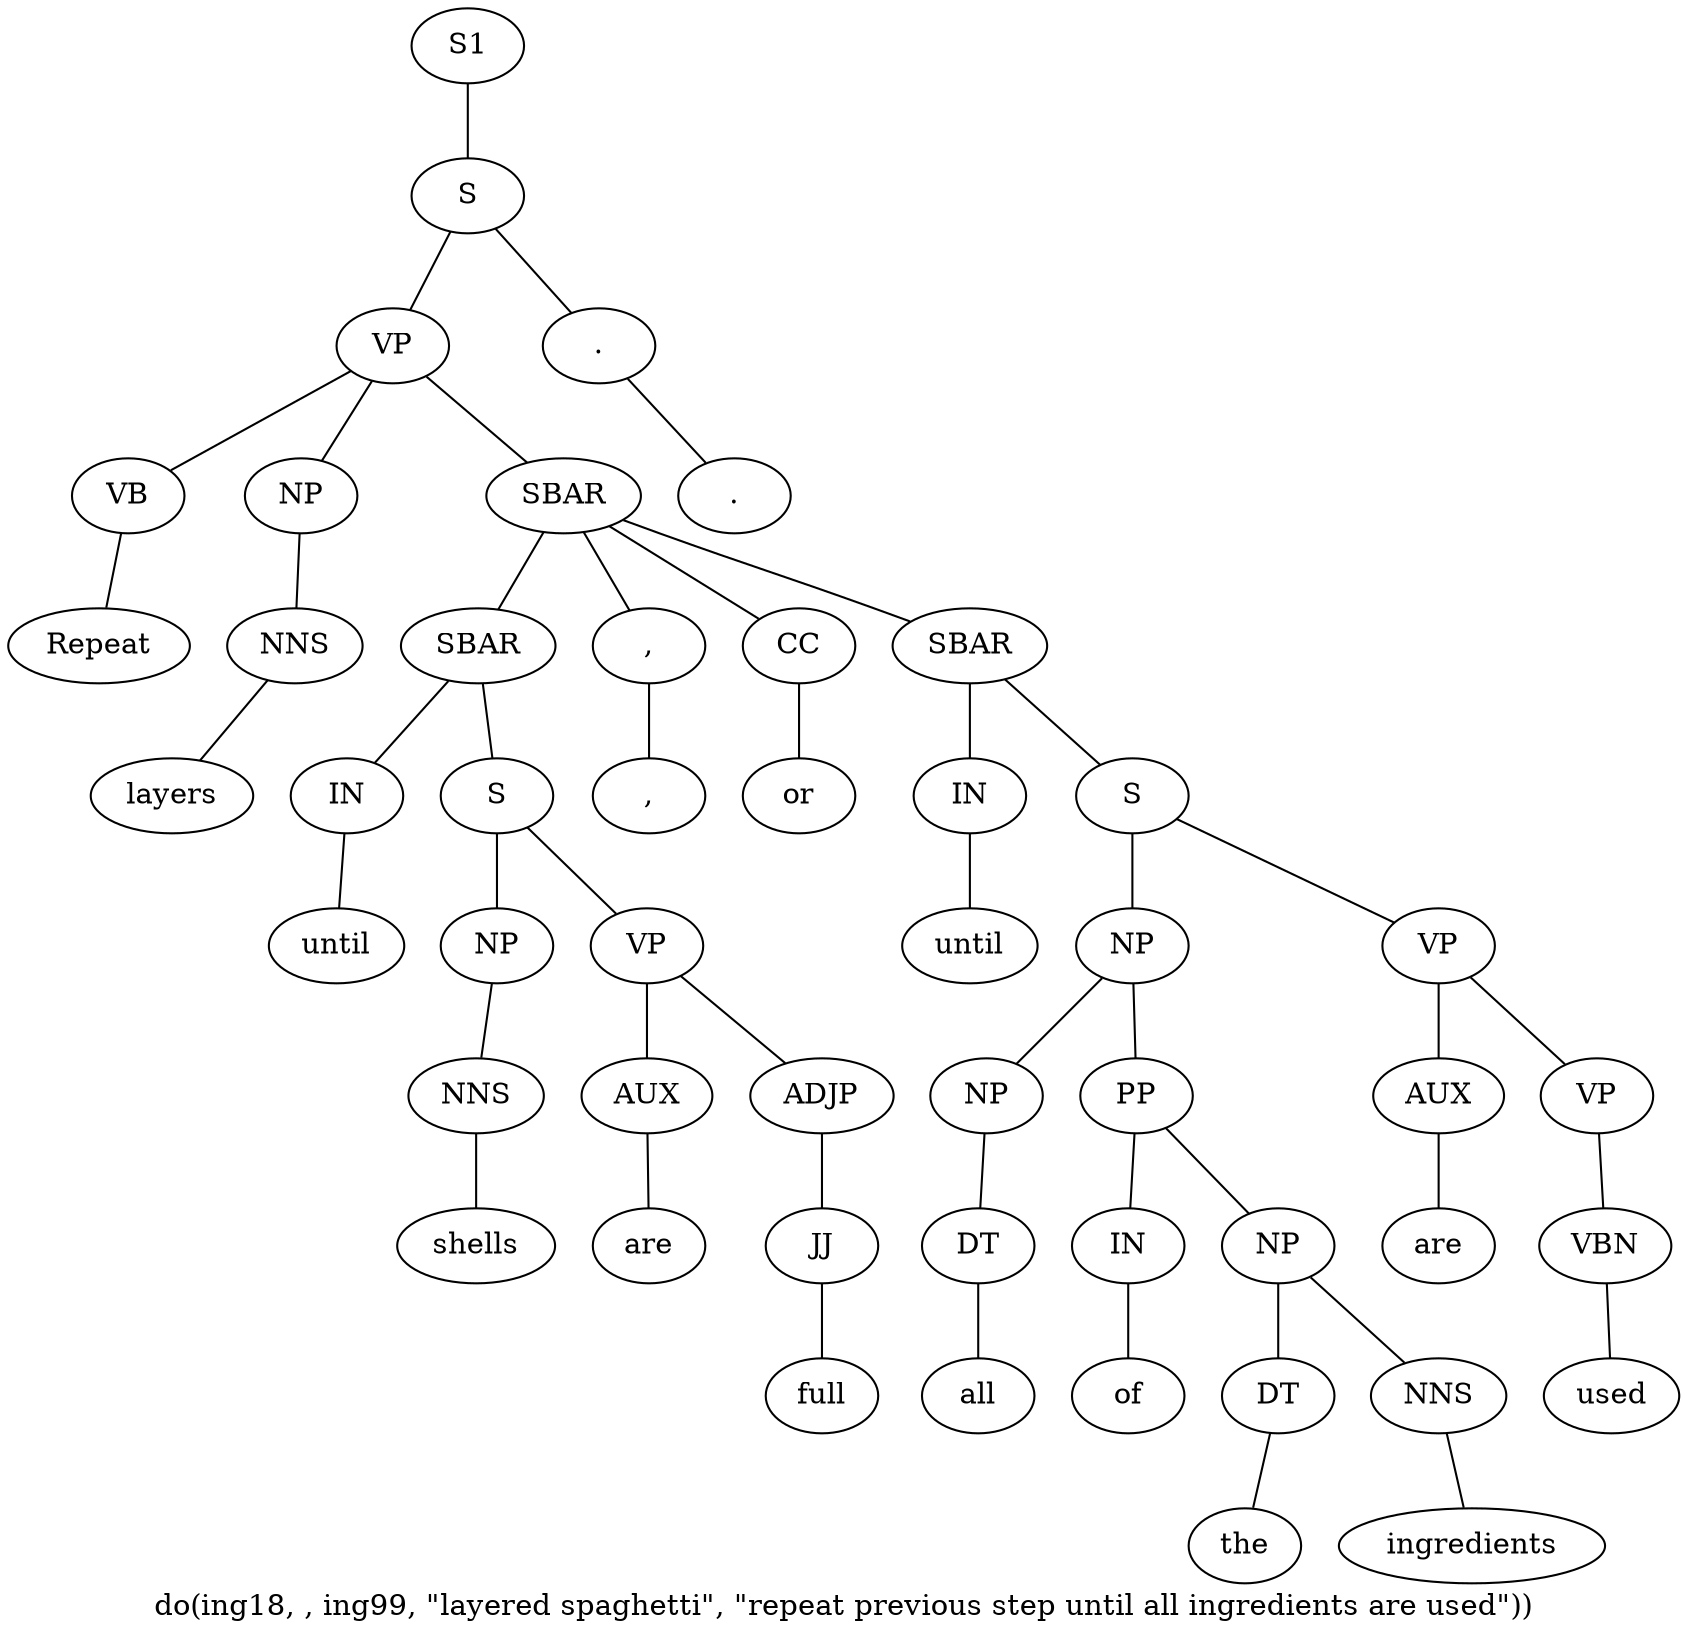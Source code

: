 graph SyntaxGraph {
	label = "do(ing18, , ing99, \"layered spaghetti\", \"repeat previous step until all ingredients are used\"))";
	Node0 [label="S1"];
	Node1 [label="S"];
	Node2 [label="VP"];
	Node3 [label="VB"];
	Node4 [label="Repeat"];
	Node5 [label="NP"];
	Node6 [label="NNS"];
	Node7 [label="layers"];
	Node8 [label="SBAR"];
	Node9 [label="SBAR"];
	Node10 [label="IN"];
	Node11 [label="until"];
	Node12 [label="S"];
	Node13 [label="NP"];
	Node14 [label="NNS"];
	Node15 [label="shells"];
	Node16 [label="VP"];
	Node17 [label="AUX"];
	Node18 [label="are"];
	Node19 [label="ADJP"];
	Node20 [label="JJ"];
	Node21 [label="full"];
	Node22 [label=","];
	Node23 [label=","];
	Node24 [label="CC"];
	Node25 [label="or"];
	Node26 [label="SBAR"];
	Node27 [label="IN"];
	Node28 [label="until"];
	Node29 [label="S"];
	Node30 [label="NP"];
	Node31 [label="NP"];
	Node32 [label="DT"];
	Node33 [label="all"];
	Node34 [label="PP"];
	Node35 [label="IN"];
	Node36 [label="of"];
	Node37 [label="NP"];
	Node38 [label="DT"];
	Node39 [label="the"];
	Node40 [label="NNS"];
	Node41 [label="ingredients"];
	Node42 [label="VP"];
	Node43 [label="AUX"];
	Node44 [label="are"];
	Node45 [label="VP"];
	Node46 [label="VBN"];
	Node47 [label="used"];
	Node48 [label="."];
	Node49 [label="."];

	Node0 -- Node1;
	Node1 -- Node2;
	Node1 -- Node48;
	Node2 -- Node3;
	Node2 -- Node5;
	Node2 -- Node8;
	Node3 -- Node4;
	Node5 -- Node6;
	Node6 -- Node7;
	Node8 -- Node9;
	Node8 -- Node22;
	Node8 -- Node24;
	Node8 -- Node26;
	Node9 -- Node10;
	Node9 -- Node12;
	Node10 -- Node11;
	Node12 -- Node13;
	Node12 -- Node16;
	Node13 -- Node14;
	Node14 -- Node15;
	Node16 -- Node17;
	Node16 -- Node19;
	Node17 -- Node18;
	Node19 -- Node20;
	Node20 -- Node21;
	Node22 -- Node23;
	Node24 -- Node25;
	Node26 -- Node27;
	Node26 -- Node29;
	Node27 -- Node28;
	Node29 -- Node30;
	Node29 -- Node42;
	Node30 -- Node31;
	Node30 -- Node34;
	Node31 -- Node32;
	Node32 -- Node33;
	Node34 -- Node35;
	Node34 -- Node37;
	Node35 -- Node36;
	Node37 -- Node38;
	Node37 -- Node40;
	Node38 -- Node39;
	Node40 -- Node41;
	Node42 -- Node43;
	Node42 -- Node45;
	Node43 -- Node44;
	Node45 -- Node46;
	Node46 -- Node47;
	Node48 -- Node49;
}